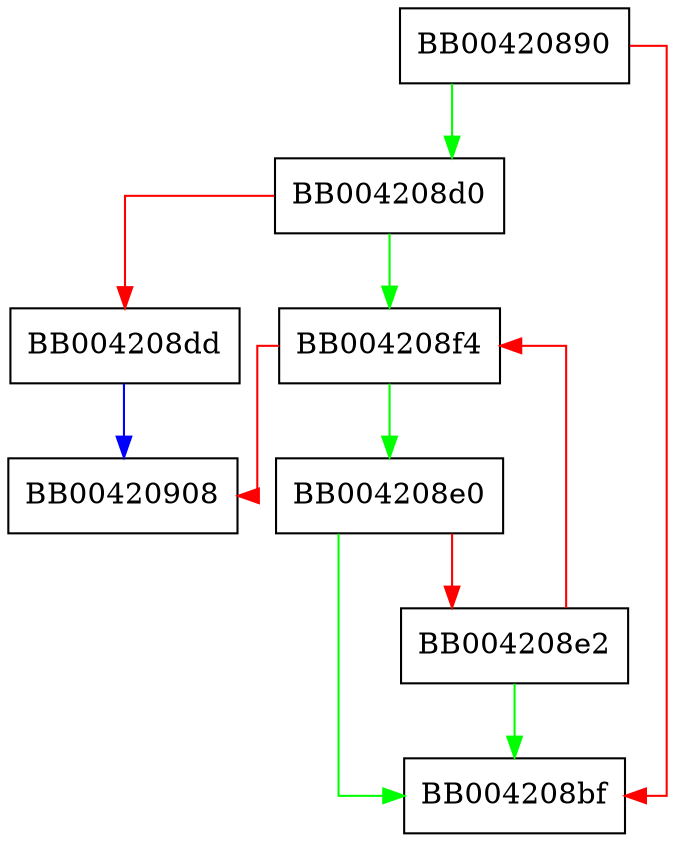 digraph do_mac {
  node [shape="box"];
  graph [splines=ortho];
  BB00420890 -> BB004208d0 [color="green"];
  BB00420890 -> BB004208bf [color="red"];
  BB004208d0 -> BB004208f4 [color="green"];
  BB004208d0 -> BB004208dd [color="red"];
  BB004208dd -> BB00420908 [color="blue"];
  BB004208e0 -> BB004208bf [color="green"];
  BB004208e0 -> BB004208e2 [color="red"];
  BB004208e2 -> BB004208bf [color="green"];
  BB004208e2 -> BB004208f4 [color="red"];
  BB004208f4 -> BB004208e0 [color="green"];
  BB004208f4 -> BB00420908 [color="red"];
}